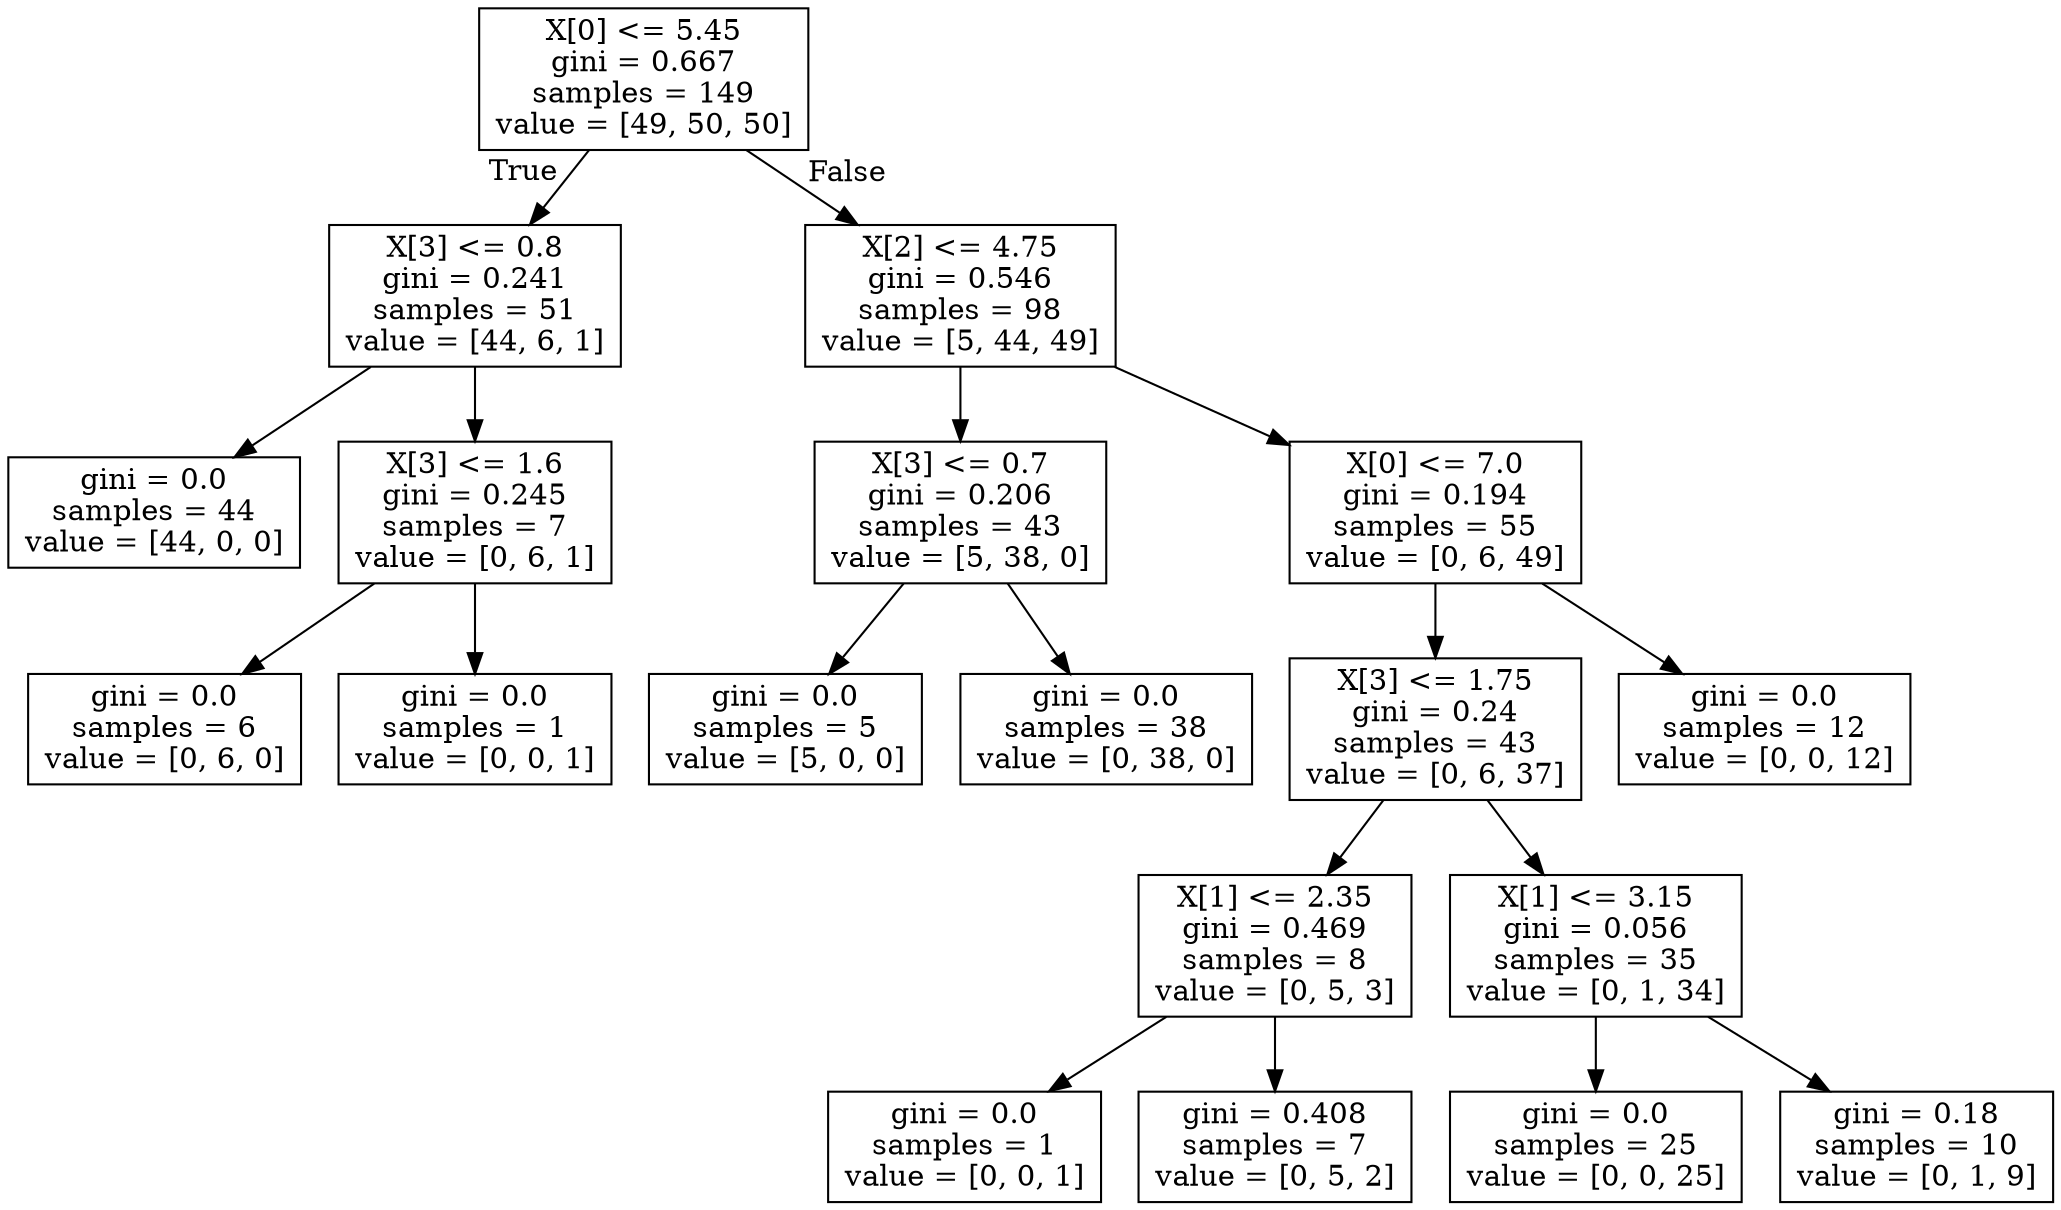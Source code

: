 digraph Tree {
node [shape=box] ;
0 [label="X[0] <= 5.45\ngini = 0.667\nsamples = 149\nvalue = [49, 50, 50]"] ;
1 [label="X[3] <= 0.8\ngini = 0.241\nsamples = 51\nvalue = [44, 6, 1]"] ;
0 -> 1 [labeldistance=2.5, labelangle=45, headlabel="True"] ;
2 [label="gini = 0.0\nsamples = 44\nvalue = [44, 0, 0]"] ;
1 -> 2 ;
3 [label="X[3] <= 1.6\ngini = 0.245\nsamples = 7\nvalue = [0, 6, 1]"] ;
1 -> 3 ;
4 [label="gini = 0.0\nsamples = 6\nvalue = [0, 6, 0]"] ;
3 -> 4 ;
5 [label="gini = 0.0\nsamples = 1\nvalue = [0, 0, 1]"] ;
3 -> 5 ;
6 [label="X[2] <= 4.75\ngini = 0.546\nsamples = 98\nvalue = [5, 44, 49]"] ;
0 -> 6 [labeldistance=2.5, labelangle=-45, headlabel="False"] ;
7 [label="X[3] <= 0.7\ngini = 0.206\nsamples = 43\nvalue = [5, 38, 0]"] ;
6 -> 7 ;
8 [label="gini = 0.0\nsamples = 5\nvalue = [5, 0, 0]"] ;
7 -> 8 ;
9 [label="gini = 0.0\nsamples = 38\nvalue = [0, 38, 0]"] ;
7 -> 9 ;
10 [label="X[0] <= 7.0\ngini = 0.194\nsamples = 55\nvalue = [0, 6, 49]"] ;
6 -> 10 ;
11 [label="X[3] <= 1.75\ngini = 0.24\nsamples = 43\nvalue = [0, 6, 37]"] ;
10 -> 11 ;
12 [label="X[1] <= 2.35\ngini = 0.469\nsamples = 8\nvalue = [0, 5, 3]"] ;
11 -> 12 ;
13 [label="gini = 0.0\nsamples = 1\nvalue = [0, 0, 1]"] ;
12 -> 13 ;
14 [label="gini = 0.408\nsamples = 7\nvalue = [0, 5, 2]"] ;
12 -> 14 ;
15 [label="X[1] <= 3.15\ngini = 0.056\nsamples = 35\nvalue = [0, 1, 34]"] ;
11 -> 15 ;
16 [label="gini = 0.0\nsamples = 25\nvalue = [0, 0, 25]"] ;
15 -> 16 ;
17 [label="gini = 0.18\nsamples = 10\nvalue = [0, 1, 9]"] ;
15 -> 17 ;
18 [label="gini = 0.0\nsamples = 12\nvalue = [0, 0, 12]"] ;
10 -> 18 ;
}